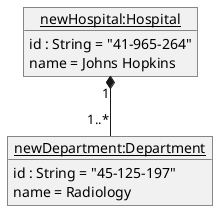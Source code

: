 @startuml
object "<u>newHospital:Hospital</u>" as h2 {
id : String = "41-965-264"
name = Johns Hopkins
}

object "<u>newDepartment:Department</u>" as d2 {
id : String = "45-125-197"
name = Radiology
}
h2 "1" *-- "1..*" d2
@enduml
